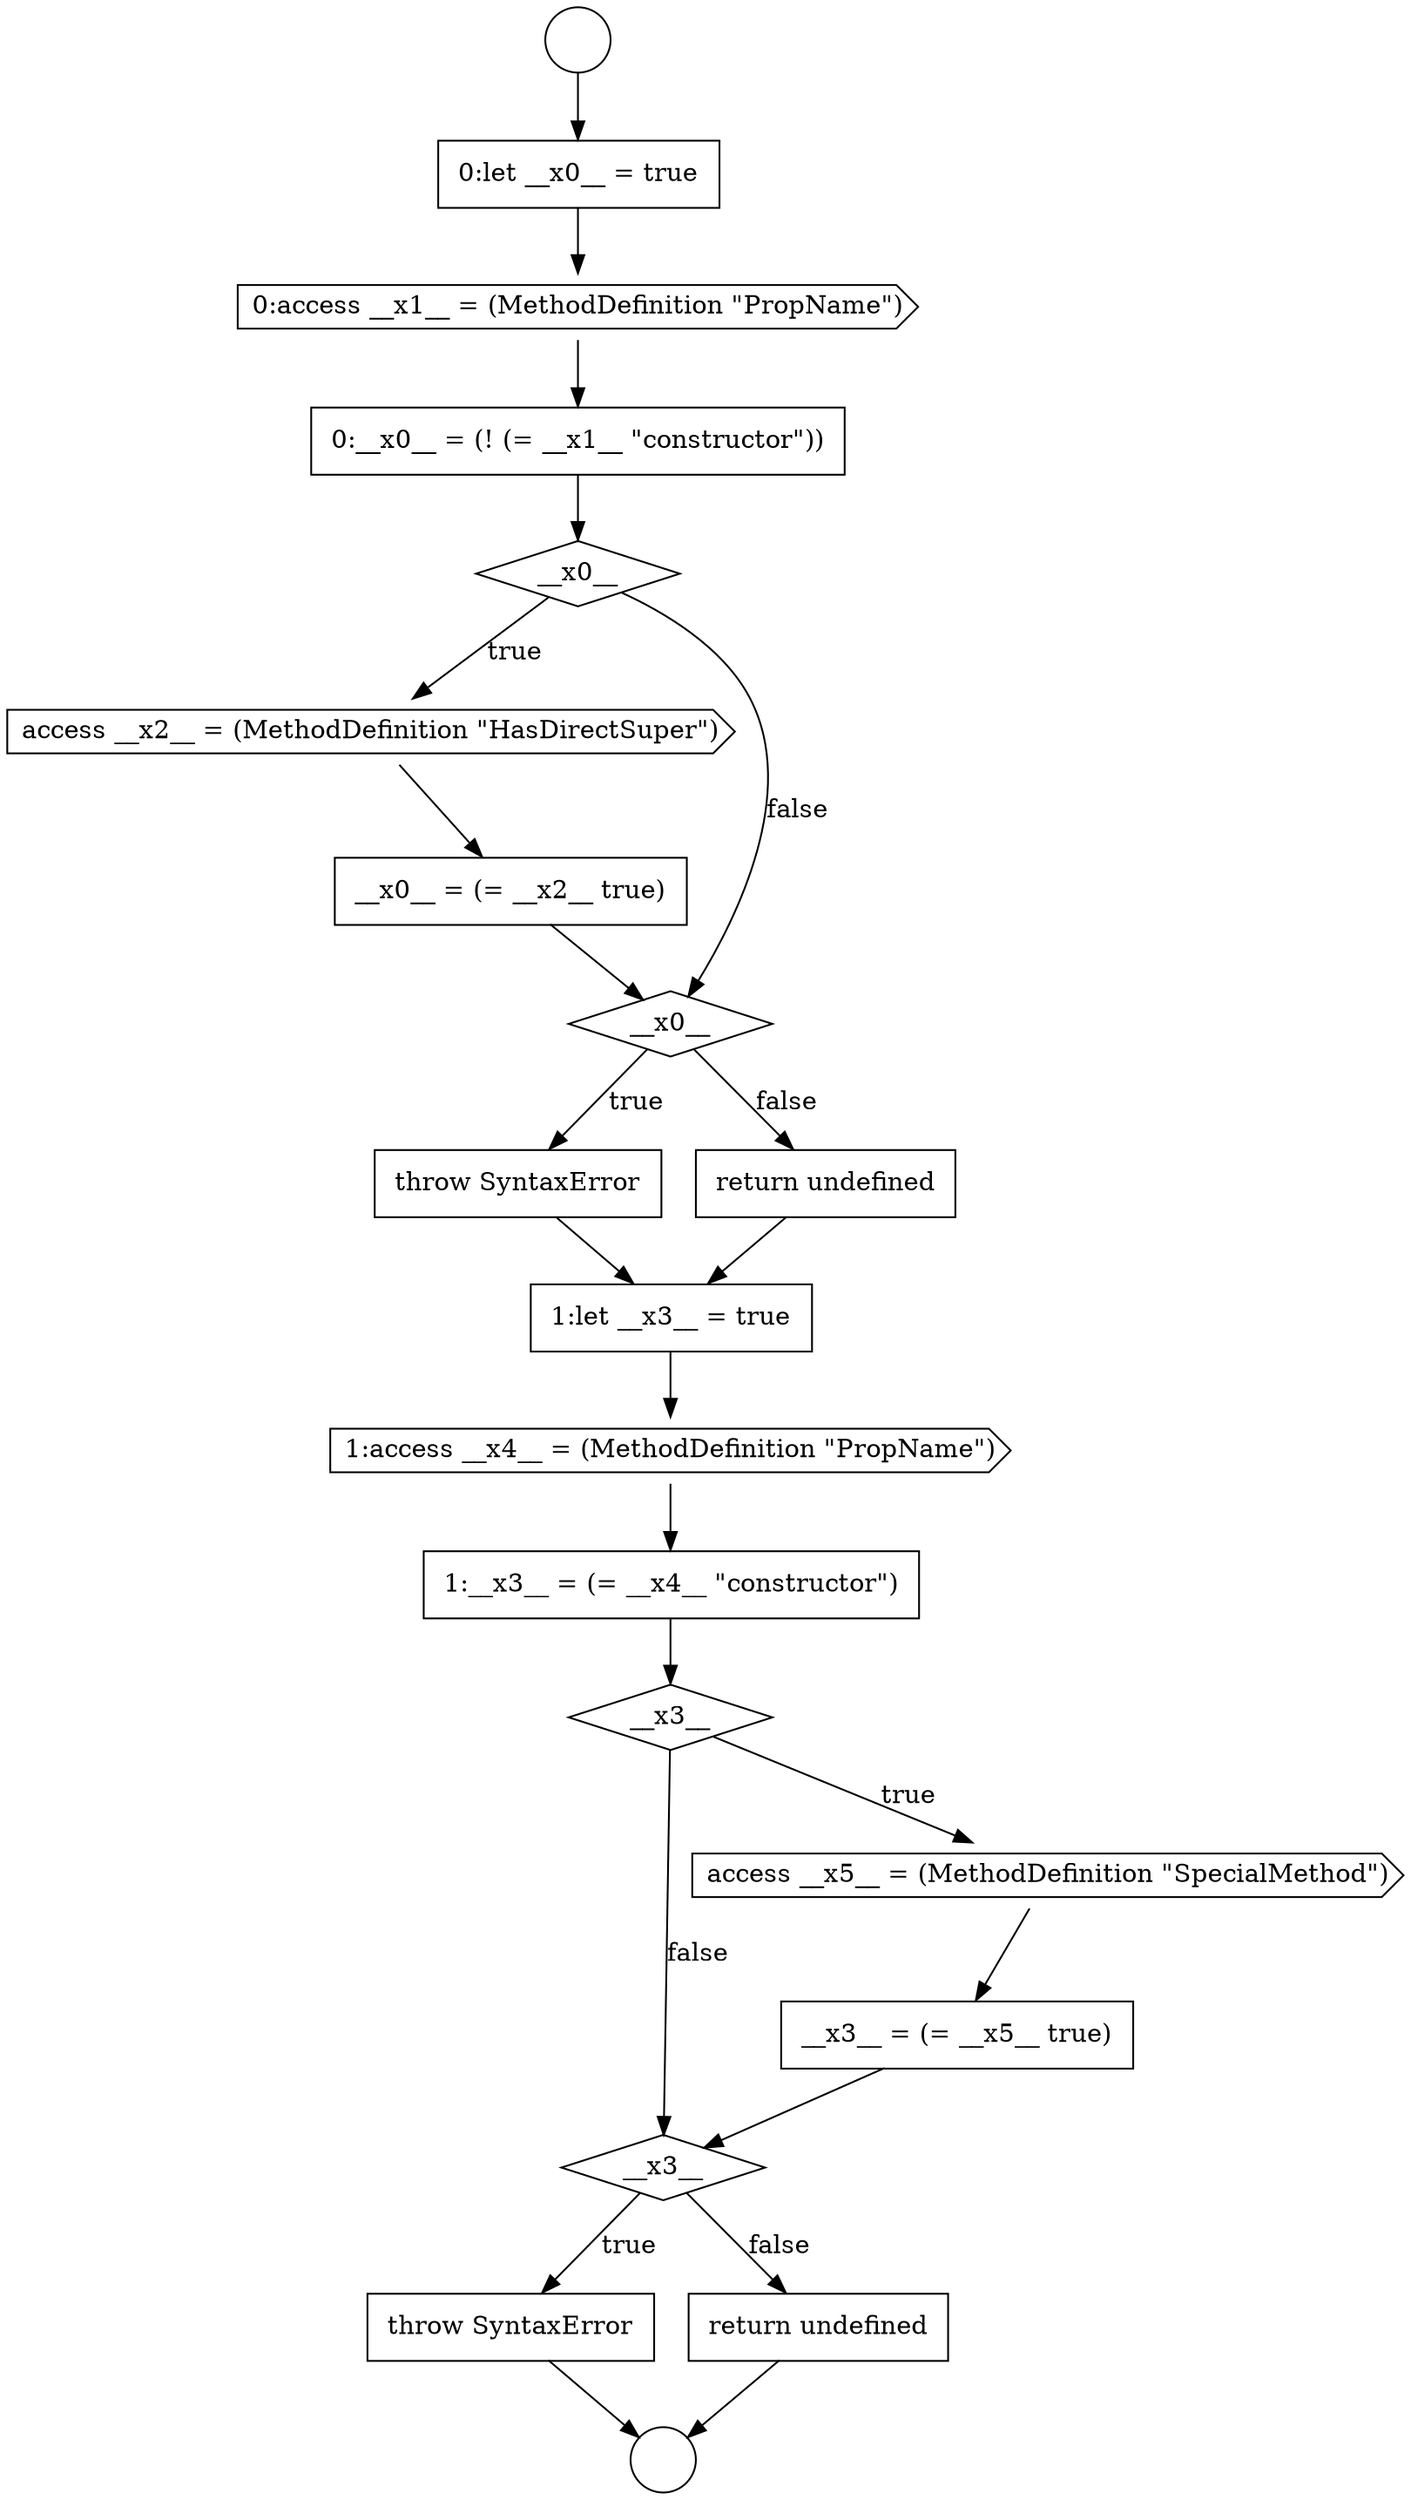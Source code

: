 digraph {
  node17766 [shape=none, margin=0, label=<<font color="black">
    <table border="0" cellborder="1" cellspacing="0" cellpadding="10">
      <tr><td align="left">throw SyntaxError</td></tr>
    </table>
  </font>> color="black" fillcolor="white" style=filled]
  node17773 [shape=none, margin=0, label=<<font color="black">
    <table border="0" cellborder="1" cellspacing="0" cellpadding="10">
      <tr><td align="left">__x3__ = (= __x5__ true)</td></tr>
    </table>
  </font>> color="black" fillcolor="white" style=filled]
  node17770 [shape=none, margin=0, label=<<font color="black">
    <table border="0" cellborder="1" cellspacing="0" cellpadding="10">
      <tr><td align="left">1:__x3__ = (= __x4__ &quot;constructor&quot;)</td></tr>
    </table>
  </font>> color="black" fillcolor="white" style=filled]
  node17767 [shape=none, margin=0, label=<<font color="black">
    <table border="0" cellborder="1" cellspacing="0" cellpadding="10">
      <tr><td align="left">return undefined</td></tr>
    </table>
  </font>> color="black" fillcolor="white" style=filled]
  node17758 [shape=circle label=" " color="black" fillcolor="white" style=filled]
  node17768 [shape=none, margin=0, label=<<font color="black">
    <table border="0" cellborder="1" cellspacing="0" cellpadding="10">
      <tr><td align="left">1:let __x3__ = true</td></tr>
    </table>
  </font>> color="black" fillcolor="white" style=filled]
  node17775 [shape=none, margin=0, label=<<font color="black">
    <table border="0" cellborder="1" cellspacing="0" cellpadding="10">
      <tr><td align="left">throw SyntaxError</td></tr>
    </table>
  </font>> color="black" fillcolor="white" style=filled]
  node17759 [shape=none, margin=0, label=<<font color="black">
    <table border="0" cellborder="1" cellspacing="0" cellpadding="10">
      <tr><td align="left">0:let __x0__ = true</td></tr>
    </table>
  </font>> color="black" fillcolor="white" style=filled]
  node17771 [shape=diamond, label=<<font color="black">__x3__</font>> color="black" fillcolor="white" style=filled]
  node17774 [shape=diamond, label=<<font color="black">__x3__</font>> color="black" fillcolor="white" style=filled]
  node17763 [shape=cds, label=<<font color="black">access __x2__ = (MethodDefinition &quot;HasDirectSuper&quot;)</font>> color="black" fillcolor="white" style=filled]
  node17761 [shape=none, margin=0, label=<<font color="black">
    <table border="0" cellborder="1" cellspacing="0" cellpadding="10">
      <tr><td align="left">0:__x0__ = (! (= __x1__ &quot;constructor&quot;))</td></tr>
    </table>
  </font>> color="black" fillcolor="white" style=filled]
  node17776 [shape=none, margin=0, label=<<font color="black">
    <table border="0" cellborder="1" cellspacing="0" cellpadding="10">
      <tr><td align="left">return undefined</td></tr>
    </table>
  </font>> color="black" fillcolor="white" style=filled]
  node17769 [shape=cds, label=<<font color="black">1:access __x4__ = (MethodDefinition &quot;PropName&quot;)</font>> color="black" fillcolor="white" style=filled]
  node17764 [shape=none, margin=0, label=<<font color="black">
    <table border="0" cellborder="1" cellspacing="0" cellpadding="10">
      <tr><td align="left">__x0__ = (= __x2__ true)</td></tr>
    </table>
  </font>> color="black" fillcolor="white" style=filled]
  node17762 [shape=diamond, label=<<font color="black">__x0__</font>> color="black" fillcolor="white" style=filled]
  node17760 [shape=cds, label=<<font color="black">0:access __x1__ = (MethodDefinition &quot;PropName&quot;)</font>> color="black" fillcolor="white" style=filled]
  node17772 [shape=cds, label=<<font color="black">access __x5__ = (MethodDefinition &quot;SpecialMethod&quot;)</font>> color="black" fillcolor="white" style=filled]
  node17757 [shape=circle label=" " color="black" fillcolor="white" style=filled]
  node17765 [shape=diamond, label=<<font color="black">__x0__</font>> color="black" fillcolor="white" style=filled]
  node17761 -> node17762 [ color="black"]
  node17759 -> node17760 [ color="black"]
  node17774 -> node17775 [label=<<font color="black">true</font>> color="black"]
  node17774 -> node17776 [label=<<font color="black">false</font>> color="black"]
  node17765 -> node17766 [label=<<font color="black">true</font>> color="black"]
  node17765 -> node17767 [label=<<font color="black">false</font>> color="black"]
  node17757 -> node17759 [ color="black"]
  node17763 -> node17764 [ color="black"]
  node17764 -> node17765 [ color="black"]
  node17767 -> node17768 [ color="black"]
  node17760 -> node17761 [ color="black"]
  node17776 -> node17758 [ color="black"]
  node17775 -> node17758 [ color="black"]
  node17769 -> node17770 [ color="black"]
  node17762 -> node17763 [label=<<font color="black">true</font>> color="black"]
  node17762 -> node17765 [label=<<font color="black">false</font>> color="black"]
  node17772 -> node17773 [ color="black"]
  node17768 -> node17769 [ color="black"]
  node17773 -> node17774 [ color="black"]
  node17766 -> node17768 [ color="black"]
  node17771 -> node17772 [label=<<font color="black">true</font>> color="black"]
  node17771 -> node17774 [label=<<font color="black">false</font>> color="black"]
  node17770 -> node17771 [ color="black"]
}
